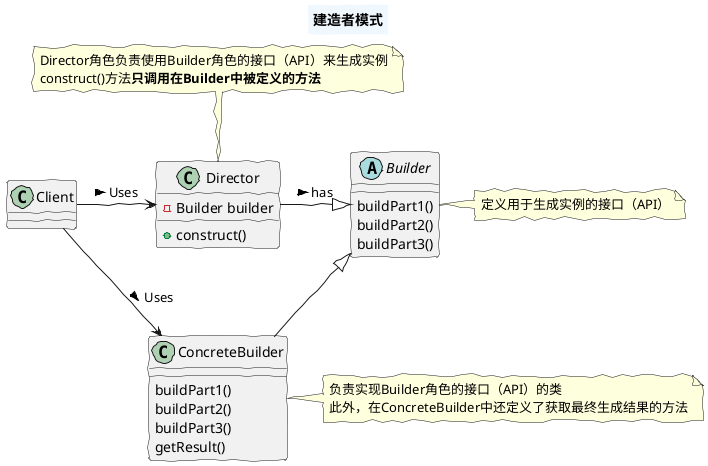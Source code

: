 @startuml

skinparam handwritten true
skinparam titleBorderThickness 2
skinparam titleBackgroundColor AliceBlue


title
    建造者模式
end title

class Director{
    - Builder builder
    + construct()
}

Director -|> Builder : has >

Client -> Director : Uses >

abstract class Builder{

    buildPart1()
    buildPart2()
    buildPart3()

}

class ConcreteBuilder extends Builder{

    buildPart1()
    buildPart2()
    buildPart3()
    getResult()

}

Client -> ConcreteBuilder : Uses >

note right of Builder : 定义用于生成实例的接口（API）
note right of ConcreteBuilder
    负责实现Builder角色的接口（API）的类
    此外，在ConcreteBuilder中还定义了获取最终生成结果的方法
end note

note top of Director
    Director角色负责使用Builder角色的接口（API）来生成实例
    construct()方法<b>只调用在Builder中被定义的方法</b>
end note

@enduml
